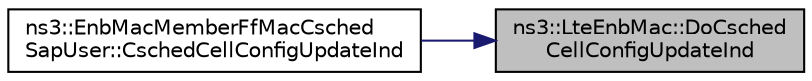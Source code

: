 digraph "ns3::LteEnbMac::DoCschedCellConfigUpdateInd"
{
 // LATEX_PDF_SIZE
  edge [fontname="Helvetica",fontsize="10",labelfontname="Helvetica",labelfontsize="10"];
  node [fontname="Helvetica",fontsize="10",shape=record];
  rankdir="RL";
  Node1 [label="ns3::LteEnbMac::DoCsched\lCellConfigUpdateInd",height=0.2,width=0.4,color="black", fillcolor="grey75", style="filled", fontcolor="black",tooltip="CSched Cell Config Update Indication function."];
  Node1 -> Node2 [dir="back",color="midnightblue",fontsize="10",style="solid",fontname="Helvetica"];
  Node2 [label="ns3::EnbMacMemberFfMacCsched\lSapUser::CschedCellConfigUpdateInd",height=0.2,width=0.4,color="black", fillcolor="white", style="filled",URL="$classns3_1_1_enb_mac_member_ff_mac_csched_sap_user.html#ad9ac8e60bf312446e4d5614b44d623d0",tooltip="CSCHED_UE_CONFIG_IND."];
}

